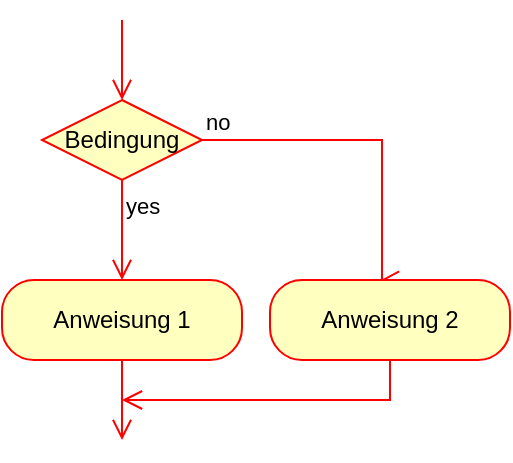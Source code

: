 <mxfile version="26.1.1">
  <diagram name="Seite-1" id="VvbHAciQ37YsIa0ir94W">
    <mxGraphModel dx="818" dy="491" grid="1" gridSize="10" guides="1" tooltips="1" connect="1" arrows="1" fold="1" page="1" pageScale="1" pageWidth="827" pageHeight="1169" math="0" shadow="0">
      <root>
        <mxCell id="0" />
        <mxCell id="1" parent="0" />
        <mxCell id="ii-3kI2Hp4j6IC2AhBA9-18" value="Bedingung" style="rhombus;whiteSpace=wrap;html=1;fontColor=#000000;fillColor=#ffffc0;strokeColor=#ff0000;" vertex="1" parent="1">
          <mxGeometry x="180" y="710" width="80" height="40" as="geometry" />
        </mxCell>
        <mxCell id="ii-3kI2Hp4j6IC2AhBA9-19" value="no" style="edgeStyle=orthogonalEdgeStyle;html=1;align=left;verticalAlign=bottom;endArrow=open;endSize=8;strokeColor=#ff0000;rounded=0;entryX=0.455;entryY=0.011;entryDx=0;entryDy=0;entryPerimeter=0;" edge="1" source="ii-3kI2Hp4j6IC2AhBA9-18" parent="1" target="ii-3kI2Hp4j6IC2AhBA9-26">
          <mxGeometry x="-1" relative="1" as="geometry">
            <mxPoint x="400" y="770" as="targetPoint" />
            <Array as="points">
              <mxPoint x="350" y="730" />
              <mxPoint x="350" y="800" />
            </Array>
          </mxGeometry>
        </mxCell>
        <mxCell id="ii-3kI2Hp4j6IC2AhBA9-20" value="yes" style="edgeStyle=orthogonalEdgeStyle;html=1;align=left;verticalAlign=top;endArrow=open;endSize=8;strokeColor=#ff0000;rounded=0;entryX=0.5;entryY=0;entryDx=0;entryDy=0;" edge="1" source="ii-3kI2Hp4j6IC2AhBA9-18" parent="1" target="ii-3kI2Hp4j6IC2AhBA9-22">
          <mxGeometry x="-1" relative="1" as="geometry">
            <mxPoint x="220" y="810" as="targetPoint" />
          </mxGeometry>
        </mxCell>
        <mxCell id="ii-3kI2Hp4j6IC2AhBA9-21" value="" style="html=1;align=left;verticalAlign=top;endArrow=open;endSize=8;strokeColor=#ff0000;rounded=0;entryX=0.5;entryY=0;entryDx=0;entryDy=0;" edge="1" parent="1" target="ii-3kI2Hp4j6IC2AhBA9-18">
          <mxGeometry x="-1" y="-90" relative="1" as="geometry">
            <mxPoint x="230" y="780" as="targetPoint" />
            <mxPoint x="220" y="670" as="sourcePoint" />
            <mxPoint as="offset" />
          </mxGeometry>
        </mxCell>
        <mxCell id="ii-3kI2Hp4j6IC2AhBA9-22" value="Anweisung 1" style="rounded=1;whiteSpace=wrap;html=1;arcSize=40;fontColor=#000000;fillColor=#ffffc0;strokeColor=#ff0000;" vertex="1" parent="1">
          <mxGeometry x="160" y="800" width="120" height="40" as="geometry" />
        </mxCell>
        <mxCell id="ii-3kI2Hp4j6IC2AhBA9-23" value="" style="edgeStyle=orthogonalEdgeStyle;html=1;verticalAlign=bottom;endArrow=open;endSize=8;strokeColor=#ff0000;rounded=0;" edge="1" source="ii-3kI2Hp4j6IC2AhBA9-22" parent="1">
          <mxGeometry relative="1" as="geometry">
            <mxPoint x="220" y="880" as="targetPoint" />
          </mxGeometry>
        </mxCell>
        <mxCell id="ii-3kI2Hp4j6IC2AhBA9-26" value="Anweisung 2" style="rounded=1;whiteSpace=wrap;html=1;arcSize=40;fontColor=#000000;fillColor=#ffffc0;strokeColor=#ff0000;" vertex="1" parent="1">
          <mxGeometry x="294" y="800" width="120" height="40" as="geometry" />
        </mxCell>
        <mxCell id="ii-3kI2Hp4j6IC2AhBA9-28" value="" style="html=1;align=left;verticalAlign=top;endArrow=open;endSize=8;strokeColor=#ff0000;rounded=0;exitX=0.5;exitY=1;exitDx=0;exitDy=0;" edge="1" parent="1" source="ii-3kI2Hp4j6IC2AhBA9-26">
          <mxGeometry x="-1" y="-90" relative="1" as="geometry">
            <mxPoint x="220" y="860" as="targetPoint" />
            <mxPoint x="220" y="670" as="sourcePoint" />
            <Array as="points">
              <mxPoint x="354" y="860" />
            </Array>
            <mxPoint as="offset" />
          </mxGeometry>
        </mxCell>
      </root>
    </mxGraphModel>
  </diagram>
</mxfile>
